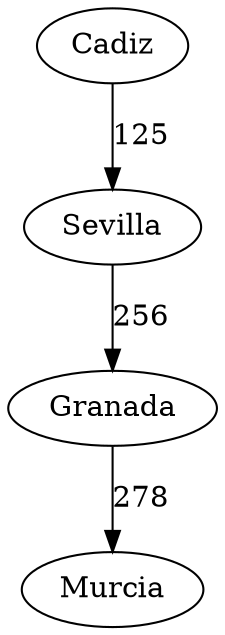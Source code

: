 digraph D {

	Cadiz[label="Cadiz"]
	Sevilla[label="Sevilla"]
	Cadiz -> Sevilla [label="125"]
	Granada[label="Granada"]
	Sevilla -> Granada [label="256"]
	Murcia[label="Murcia"]
	Granada -> Murcia [label="278"]

}